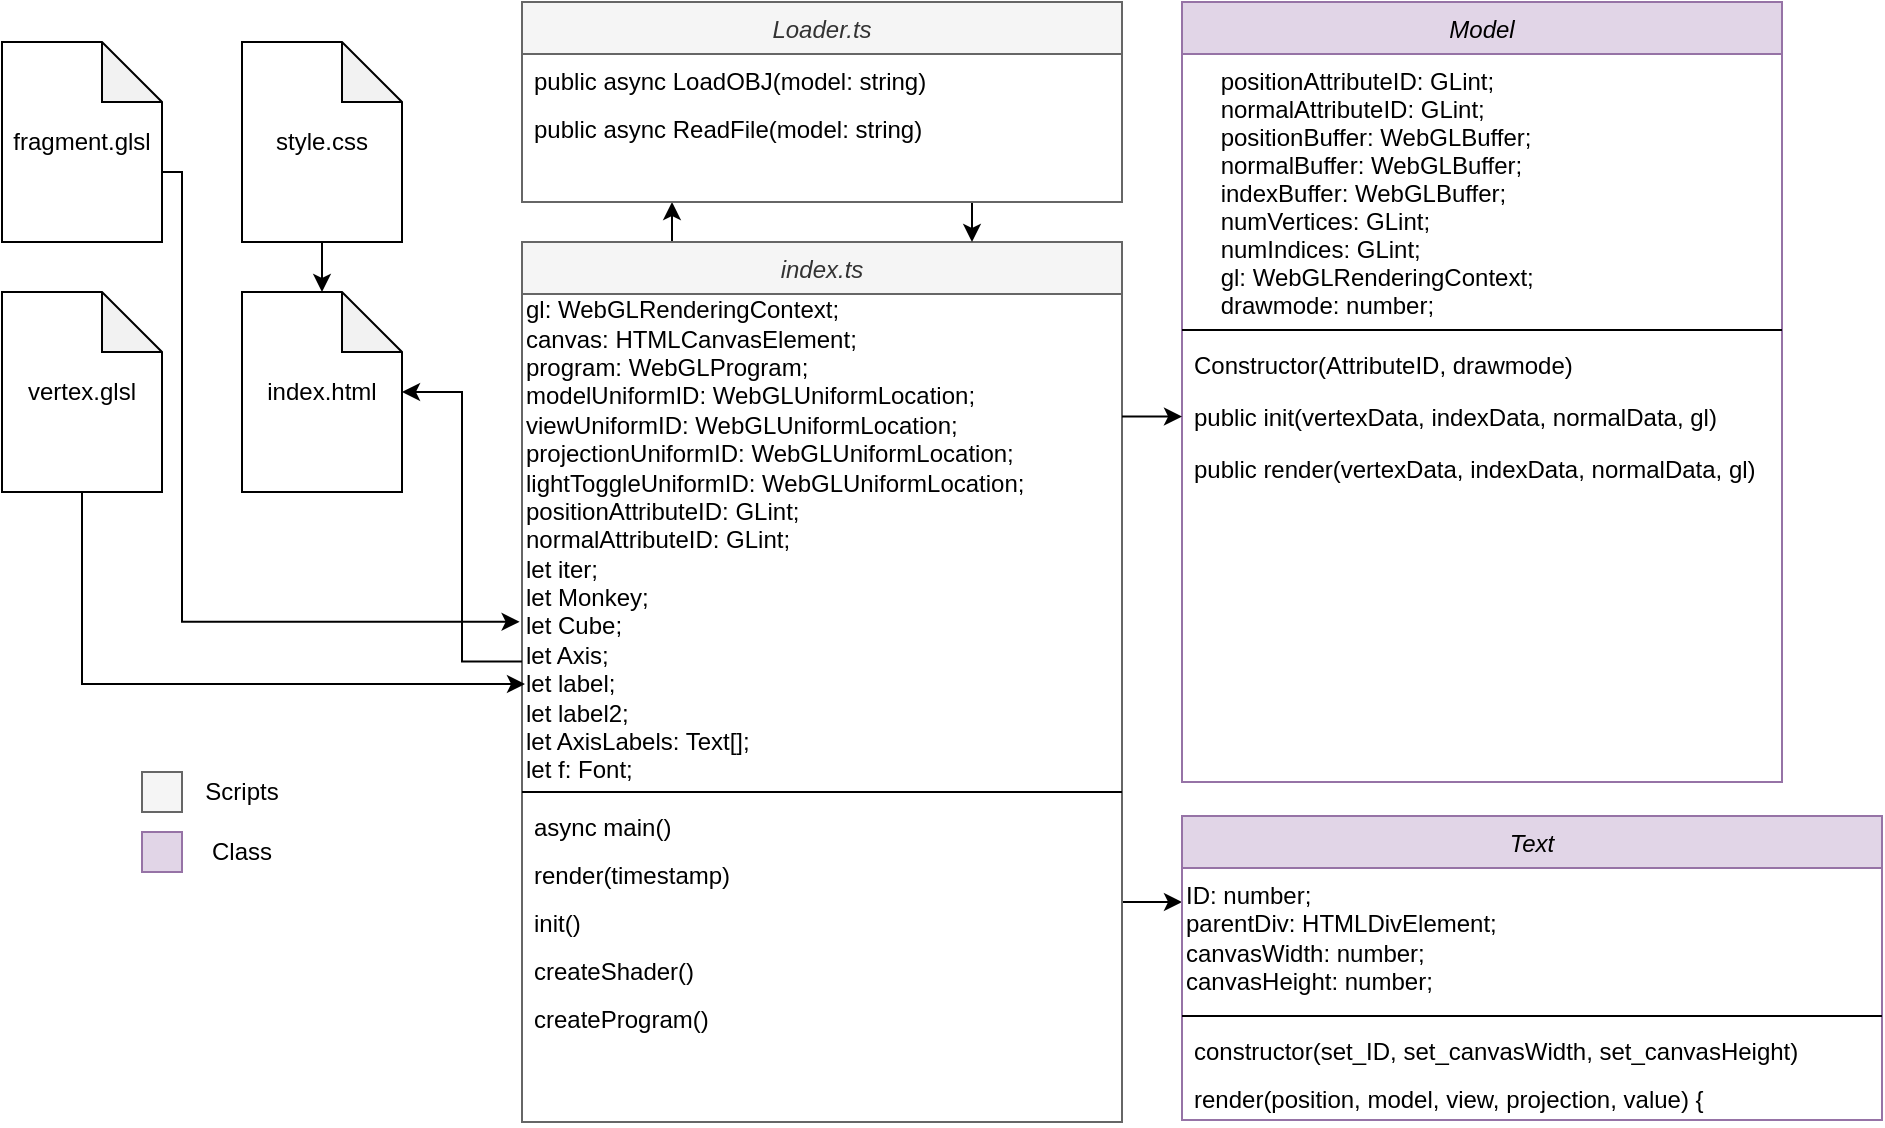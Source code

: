<mxfile version="21.1.8">
  <diagram id="C5RBs43oDa-KdzZeNtuy" name="Page-1">
    <mxGraphModel dx="2261" dy="782" grid="1" gridSize="10" guides="1" tooltips="1" connect="1" arrows="1" fold="1" page="1" pageScale="1" pageWidth="827" pageHeight="1169" math="0" shadow="0">
      <root>
        <mxCell id="WIyWlLk6GJQsqaUBKTNV-0" />
        <mxCell id="WIyWlLk6GJQsqaUBKTNV-1" parent="WIyWlLk6GJQsqaUBKTNV-0" />
        <mxCell id="zkfFHV4jXpPFQw0GAbJ--0" value="Model" style="swimlane;fontStyle=2;align=center;verticalAlign=top;childLayout=stackLayout;horizontal=1;startSize=26;horizontalStack=0;resizeParent=1;resizeLast=0;collapsible=1;marginBottom=0;rounded=0;shadow=0;strokeWidth=1;fillColor=#e1d5e7;strokeColor=#9673a6;" parent="WIyWlLk6GJQsqaUBKTNV-1" vertex="1">
          <mxGeometry x="420" y="40" width="300" height="390" as="geometry">
            <mxRectangle x="230" y="140" width="160" height="26" as="alternateBounds" />
          </mxGeometry>
        </mxCell>
        <mxCell id="zkfFHV4jXpPFQw0GAbJ--1" value="    positionAttributeID: GLint;&#xa;    normalAttributeID: GLint;&#xa;    positionBuffer: WebGLBuffer;&#xa;    normalBuffer: WebGLBuffer;&#xa;    indexBuffer: WebGLBuffer;&#xa;    numVertices: GLint;&#xa;    numIndices: GLint;&#xa;    gl: WebGLRenderingContext;&#xa;    drawmode: number;&#xa;" style="text;align=left;verticalAlign=top;spacingLeft=4;spacingRight=4;overflow=hidden;rotatable=0;points=[[0,0.5],[1,0.5]];portConstraint=eastwest;" parent="zkfFHV4jXpPFQw0GAbJ--0" vertex="1">
          <mxGeometry y="26" width="300" height="134" as="geometry" />
        </mxCell>
        <mxCell id="zkfFHV4jXpPFQw0GAbJ--4" value="" style="line;html=1;strokeWidth=1;align=left;verticalAlign=middle;spacingTop=-1;spacingLeft=3;spacingRight=3;rotatable=1;labelPosition=right;points=[];portConstraint=eastwest;movable=1;resizable=1;deletable=1;editable=1;connectable=1;" parent="zkfFHV4jXpPFQw0GAbJ--0" vertex="1">
          <mxGeometry y="160" width="300" height="8" as="geometry" />
        </mxCell>
        <mxCell id="ddMBwT2aPCV6fHb5aI7i-5" value="Constructor(AttributeID, drawmode)" style="text;align=left;verticalAlign=top;spacingLeft=4;spacingRight=4;overflow=hidden;rotatable=0;points=[[0,0.5],[1,0.5]];portConstraint=eastwest;rounded=0;shadow=0;html=0;" parent="zkfFHV4jXpPFQw0GAbJ--0" vertex="1">
          <mxGeometry y="168" width="300" height="26" as="geometry" />
        </mxCell>
        <mxCell id="ddMBwT2aPCV6fHb5aI7i-6" value="public init(vertexData, indexData, normalData, gl)" style="text;align=left;verticalAlign=top;spacingLeft=4;spacingRight=4;overflow=hidden;rotatable=0;points=[[0,0.5],[1,0.5]];portConstraint=eastwest;rounded=0;shadow=0;html=0;" parent="zkfFHV4jXpPFQw0GAbJ--0" vertex="1">
          <mxGeometry y="194" width="300" height="26" as="geometry" />
        </mxCell>
        <mxCell id="ddMBwT2aPCV6fHb5aI7i-7" value="public render(vertexData, indexData, normalData, gl)" style="text;align=left;verticalAlign=top;spacingLeft=4;spacingRight=4;overflow=hidden;rotatable=0;points=[[0,0.5],[1,0.5]];portConstraint=eastwest;rounded=0;shadow=0;html=0;" parent="zkfFHV4jXpPFQw0GAbJ--0" vertex="1">
          <mxGeometry y="220" width="300" height="26" as="geometry" />
        </mxCell>
        <mxCell id="928VX1cfAJ5bRDj-DPxS-22" style="edgeStyle=orthogonalEdgeStyle;rounded=0;orthogonalLoop=1;jettySize=auto;html=1;exitX=1;exitY=0.75;exitDx=0;exitDy=0;entryX=0;entryY=0.246;entryDx=0;entryDy=0;entryPerimeter=0;" edge="1" parent="WIyWlLk6GJQsqaUBKTNV-1" source="ddMBwT2aPCV6fHb5aI7i-36" target="928VX1cfAJ5bRDj-DPxS-16">
          <mxGeometry relative="1" as="geometry" />
        </mxCell>
        <mxCell id="928VX1cfAJ5bRDj-DPxS-27" style="edgeStyle=orthogonalEdgeStyle;rounded=0;orthogonalLoop=1;jettySize=auto;html=1;exitX=0.25;exitY=0;exitDx=0;exitDy=0;entryX=0.25;entryY=1;entryDx=0;entryDy=0;" edge="1" parent="WIyWlLk6GJQsqaUBKTNV-1" source="ddMBwT2aPCV6fHb5aI7i-36" target="ddMBwT2aPCV6fHb5aI7i-48">
          <mxGeometry relative="1" as="geometry" />
        </mxCell>
        <mxCell id="ddMBwT2aPCV6fHb5aI7i-36" value="index.ts" style="swimlane;fontStyle=2;align=center;verticalAlign=top;childLayout=stackLayout;horizontal=1;startSize=26;horizontalStack=0;resizeParent=1;resizeLast=0;collapsible=1;marginBottom=0;rounded=0;shadow=0;strokeWidth=1;fillColor=#f5f5f5;strokeColor=#666666;fontColor=#333333;" parent="WIyWlLk6GJQsqaUBKTNV-1" vertex="1">
          <mxGeometry x="90" y="160" width="300" height="440" as="geometry">
            <mxRectangle x="230" y="140" width="160" height="26" as="alternateBounds" />
          </mxGeometry>
        </mxCell>
        <mxCell id="928VX1cfAJ5bRDj-DPxS-18" value="&lt;div align=&quot;left&quot;&gt;gl: WebGLRenderingContext;&lt;br&gt;canvas: HTMLCanvasElement;&lt;br&gt;program: WebGLProgram;&lt;br&gt;modelUniformID: WebGLUniformLocation;&lt;br&gt;viewUniformID: WebGLUniformLocation;&lt;br&gt;projectionUniformID: WebGLUniformLocation;&lt;br&gt;lightToggleUniformID: WebGLUniformLocation;&lt;br&gt;positionAttributeID: GLint;&lt;br&gt;normalAttributeID: GLint;&lt;br&gt;let iter;&lt;br&gt;let Monkey;&lt;br&gt;let Cube;&lt;br&gt;let Axis;&lt;br&gt;let label;&lt;br&gt;let label2;&lt;br&gt;let AxisLabels: Text[];&lt;br&gt;let f: Font;&lt;/div&gt;" style="text;html=1;strokeColor=none;fillColor=none;align=left;verticalAlign=middle;whiteSpace=wrap;rounded=0;" vertex="1" parent="ddMBwT2aPCV6fHb5aI7i-36">
          <mxGeometry y="26" width="300" height="245" as="geometry" />
        </mxCell>
        <mxCell id="928VX1cfAJ5bRDj-DPxS-19" value="" style="line;html=1;strokeWidth=1;align=left;verticalAlign=middle;spacingTop=-1;spacingLeft=3;spacingRight=3;rotatable=1;labelPosition=right;points=[];portConstraint=eastwest;movable=1;resizable=1;deletable=1;editable=1;connectable=1;" vertex="1" parent="ddMBwT2aPCV6fHb5aI7i-36">
          <mxGeometry y="271" width="300" height="8" as="geometry" />
        </mxCell>
        <mxCell id="ddMBwT2aPCV6fHb5aI7i-51" value="async main()&#xa;" style="text;align=left;verticalAlign=top;spacingLeft=4;spacingRight=4;overflow=hidden;rotatable=0;points=[[0,0.5],[1,0.5]];portConstraint=eastwest;" parent="ddMBwT2aPCV6fHb5aI7i-36" vertex="1">
          <mxGeometry y="279" width="300" height="24" as="geometry" />
        </mxCell>
        <mxCell id="ddMBwT2aPCV6fHb5aI7i-52" value="render(timestamp)" style="text;align=left;verticalAlign=top;spacingLeft=4;spacingRight=4;overflow=hidden;rotatable=0;points=[[0,0.5],[1,0.5]];portConstraint=eastwest;" parent="ddMBwT2aPCV6fHb5aI7i-36" vertex="1">
          <mxGeometry y="303" width="300" height="24" as="geometry" />
        </mxCell>
        <mxCell id="ddMBwT2aPCV6fHb5aI7i-53" value="init()" style="text;align=left;verticalAlign=top;spacingLeft=4;spacingRight=4;overflow=hidden;rotatable=0;points=[[0,0.5],[1,0.5]];portConstraint=eastwest;" parent="ddMBwT2aPCV6fHb5aI7i-36" vertex="1">
          <mxGeometry y="327" width="300" height="24" as="geometry" />
        </mxCell>
        <mxCell id="ddMBwT2aPCV6fHb5aI7i-55" value="createShader()" style="text;align=left;verticalAlign=top;spacingLeft=4;spacingRight=4;overflow=hidden;rotatable=0;points=[[0,0.5],[1,0.5]];portConstraint=eastwest;" parent="ddMBwT2aPCV6fHb5aI7i-36" vertex="1">
          <mxGeometry y="351" width="300" height="24" as="geometry" />
        </mxCell>
        <mxCell id="ddMBwT2aPCV6fHb5aI7i-54" value="createProgram()" style="text;align=left;verticalAlign=top;spacingLeft=4;spacingRight=4;overflow=hidden;rotatable=0;points=[[0,0.5],[1,0.5]];portConstraint=eastwest;" parent="ddMBwT2aPCV6fHb5aI7i-36" vertex="1">
          <mxGeometry y="375" width="300" height="24" as="geometry" />
        </mxCell>
        <mxCell id="928VX1cfAJ5bRDj-DPxS-28" style="edgeStyle=orthogonalEdgeStyle;rounded=0;orthogonalLoop=1;jettySize=auto;html=1;exitX=0.75;exitY=1;exitDx=0;exitDy=0;entryX=0.75;entryY=0;entryDx=0;entryDy=0;" edge="1" parent="WIyWlLk6GJQsqaUBKTNV-1" source="ddMBwT2aPCV6fHb5aI7i-48" target="ddMBwT2aPCV6fHb5aI7i-36">
          <mxGeometry relative="1" as="geometry" />
        </mxCell>
        <mxCell id="ddMBwT2aPCV6fHb5aI7i-48" value="Loader.ts" style="swimlane;fontStyle=2;align=center;verticalAlign=top;childLayout=stackLayout;horizontal=1;startSize=26;horizontalStack=0;resizeParent=1;resizeLast=0;collapsible=1;marginBottom=0;rounded=0;shadow=0;strokeWidth=1;fillColor=#f5f5f5;strokeColor=#666666;fontColor=#333333;" parent="WIyWlLk6GJQsqaUBKTNV-1" vertex="1">
          <mxGeometry x="90" y="40" width="300" height="100" as="geometry">
            <mxRectangle x="230" y="140" width="160" height="26" as="alternateBounds" />
          </mxGeometry>
        </mxCell>
        <mxCell id="ddMBwT2aPCV6fHb5aI7i-49" value="public async LoadOBJ(model: string)" style="text;align=left;verticalAlign=top;spacingLeft=4;spacingRight=4;overflow=hidden;rotatable=0;points=[[0,0.5],[1,0.5]];portConstraint=eastwest;" parent="ddMBwT2aPCV6fHb5aI7i-48" vertex="1">
          <mxGeometry y="26" width="300" height="24" as="geometry" />
        </mxCell>
        <mxCell id="ddMBwT2aPCV6fHb5aI7i-50" value="public async ReadFile(model: string)" style="text;align=left;verticalAlign=top;spacingLeft=4;spacingRight=4;overflow=hidden;rotatable=0;points=[[0,0.5],[1,0.5]];portConstraint=eastwest;" parent="ddMBwT2aPCV6fHb5aI7i-48" vertex="1">
          <mxGeometry y="50" width="300" height="24" as="geometry" />
        </mxCell>
        <mxCell id="ddMBwT2aPCV6fHb5aI7i-64" value="" style="group" parent="WIyWlLk6GJQsqaUBKTNV-1" vertex="1" connectable="0">
          <mxGeometry x="-100" y="420" width="80" height="60" as="geometry" />
        </mxCell>
        <mxCell id="ddMBwT2aPCV6fHb5aI7i-60" value="" style="rounded=0;whiteSpace=wrap;html=1;fillColor=#f5f5f5;fontColor=#333333;strokeColor=#666666;" parent="ddMBwT2aPCV6fHb5aI7i-64" vertex="1">
          <mxGeometry y="5" width="20" height="20" as="geometry" />
        </mxCell>
        <mxCell id="ddMBwT2aPCV6fHb5aI7i-61" value="Scripts" style="text;html=1;strokeColor=none;fillColor=none;align=center;verticalAlign=middle;whiteSpace=wrap;rounded=0;" parent="ddMBwT2aPCV6fHb5aI7i-64" vertex="1">
          <mxGeometry x="20" width="60" height="30" as="geometry" />
        </mxCell>
        <mxCell id="ddMBwT2aPCV6fHb5aI7i-62" value="" style="rounded=0;whiteSpace=wrap;html=1;fillColor=#e1d5e7;strokeColor=#9673a6;" parent="ddMBwT2aPCV6fHb5aI7i-64" vertex="1">
          <mxGeometry y="35" width="20" height="20" as="geometry" />
        </mxCell>
        <mxCell id="ddMBwT2aPCV6fHb5aI7i-63" value="Class" style="text;html=1;strokeColor=none;fillColor=none;align=center;verticalAlign=middle;whiteSpace=wrap;rounded=0;" parent="ddMBwT2aPCV6fHb5aI7i-64" vertex="1">
          <mxGeometry x="20" y="30" width="60" height="30" as="geometry" />
        </mxCell>
        <mxCell id="928VX1cfAJ5bRDj-DPxS-24" style="edgeStyle=orthogonalEdgeStyle;rounded=0;orthogonalLoop=1;jettySize=auto;html=1;exitX=0.5;exitY=1;exitDx=0;exitDy=0;exitPerimeter=0;entryX=0.005;entryY=0.796;entryDx=0;entryDy=0;entryPerimeter=0;" edge="1" parent="WIyWlLk6GJQsqaUBKTNV-1" source="XHGTO3v_7g0mmYX1_w9D-0" target="928VX1cfAJ5bRDj-DPxS-18">
          <mxGeometry relative="1" as="geometry" />
        </mxCell>
        <mxCell id="XHGTO3v_7g0mmYX1_w9D-0" value="&lt;div&gt;vertex.glsl&lt;/div&gt;" style="shape=note;whiteSpace=wrap;html=1;backgroundOutline=1;darkOpacity=0.05;" parent="WIyWlLk6GJQsqaUBKTNV-1" vertex="1">
          <mxGeometry x="-170" y="185" width="80" height="100" as="geometry" />
        </mxCell>
        <mxCell id="928VX1cfAJ5bRDj-DPxS-25" style="edgeStyle=orthogonalEdgeStyle;rounded=0;orthogonalLoop=1;jettySize=auto;html=1;exitX=0;exitY=0;exitDx=80;exitDy=65;exitPerimeter=0;entryX=-0.004;entryY=0.669;entryDx=0;entryDy=0;entryPerimeter=0;" edge="1" parent="WIyWlLk6GJQsqaUBKTNV-1" source="XHGTO3v_7g0mmYX1_w9D-1" target="928VX1cfAJ5bRDj-DPxS-18">
          <mxGeometry relative="1" as="geometry">
            <mxPoint x="80" y="350" as="targetPoint" />
            <Array as="points">
              <mxPoint x="-80" y="125" />
              <mxPoint x="-80" y="350" />
            </Array>
          </mxGeometry>
        </mxCell>
        <mxCell id="XHGTO3v_7g0mmYX1_w9D-1" value="fragment.glsl" style="shape=note;whiteSpace=wrap;html=1;backgroundOutline=1;darkOpacity=0.05;" parent="WIyWlLk6GJQsqaUBKTNV-1" vertex="1">
          <mxGeometry x="-170" y="60" width="80" height="100" as="geometry" />
        </mxCell>
        <mxCell id="928VX1cfAJ5bRDj-DPxS-2" value="Text" style="swimlane;fontStyle=2;align=center;verticalAlign=top;childLayout=stackLayout;horizontal=1;startSize=26;horizontalStack=0;resizeParent=1;resizeLast=0;collapsible=1;marginBottom=0;rounded=0;shadow=0;strokeWidth=1;fillColor=#e1d5e7;strokeColor=#9673a6;" vertex="1" parent="WIyWlLk6GJQsqaUBKTNV-1">
          <mxGeometry x="420" y="447" width="350" height="152" as="geometry">
            <mxRectangle x="230" y="140" width="160" height="26" as="alternateBounds" />
          </mxGeometry>
        </mxCell>
        <mxCell id="928VX1cfAJ5bRDj-DPxS-16" value="&lt;div align=&quot;left&quot;&gt;ID: number;&lt;br&gt;parentDiv: HTMLDivElement;&lt;br&gt;canvasWidth: number;&lt;br&gt;canvasHeight: number;&lt;/div&gt;" style="text;html=1;align=left;verticalAlign=middle;resizable=0;points=[];autosize=1;strokeColor=none;fillColor=none;" vertex="1" parent="928VX1cfAJ5bRDj-DPxS-2">
          <mxGeometry y="26" width="350" height="70" as="geometry" />
        </mxCell>
        <mxCell id="928VX1cfAJ5bRDj-DPxS-17" value="" style="line;html=1;strokeWidth=1;align=left;verticalAlign=middle;spacingTop=-1;spacingLeft=3;spacingRight=3;rotatable=1;labelPosition=right;points=[];portConstraint=eastwest;movable=1;resizable=1;deletable=1;editable=1;connectable=1;" vertex="1" parent="928VX1cfAJ5bRDj-DPxS-2">
          <mxGeometry y="96" width="350" height="8" as="geometry" />
        </mxCell>
        <mxCell id="928VX1cfAJ5bRDj-DPxS-3" value="constructor(set_ID, set_canvasWidth, set_canvasHeight)" style="text;align=left;verticalAlign=top;spacingLeft=4;spacingRight=4;overflow=hidden;rotatable=0;points=[[0,0.5],[1,0.5]];portConstraint=eastwest;" vertex="1" parent="928VX1cfAJ5bRDj-DPxS-2">
          <mxGeometry y="104" width="350" height="24" as="geometry" />
        </mxCell>
        <mxCell id="928VX1cfAJ5bRDj-DPxS-4" value="render(position, model, view, projection, value) {" style="text;align=left;verticalAlign=top;spacingLeft=4;spacingRight=4;overflow=hidden;rotatable=0;points=[[0,0.5],[1,0.5]];portConstraint=eastwest;" vertex="1" parent="928VX1cfAJ5bRDj-DPxS-2">
          <mxGeometry y="128" width="350" height="24" as="geometry" />
        </mxCell>
        <mxCell id="928VX1cfAJ5bRDj-DPxS-6" value="index.html" style="shape=note;whiteSpace=wrap;html=1;backgroundOutline=1;darkOpacity=0.05;" vertex="1" parent="WIyWlLk6GJQsqaUBKTNV-1">
          <mxGeometry x="-50" y="185" width="80" height="100" as="geometry" />
        </mxCell>
        <mxCell id="928VX1cfAJ5bRDj-DPxS-11" value="style.css" style="shape=note;whiteSpace=wrap;html=1;backgroundOutline=1;darkOpacity=0.05;" vertex="1" parent="WIyWlLk6GJQsqaUBKTNV-1">
          <mxGeometry x="-50" y="60" width="80" height="100" as="geometry" />
        </mxCell>
        <mxCell id="928VX1cfAJ5bRDj-DPxS-12" value="" style="endArrow=classic;html=1;rounded=0;exitX=0.5;exitY=1;exitDx=0;exitDy=0;exitPerimeter=0;entryX=0.5;entryY=0;entryDx=0;entryDy=0;entryPerimeter=0;" edge="1" parent="WIyWlLk6GJQsqaUBKTNV-1" source="928VX1cfAJ5bRDj-DPxS-11" target="928VX1cfAJ5bRDj-DPxS-6">
          <mxGeometry width="50" height="50" relative="1" as="geometry">
            <mxPoint x="-120" y="230" as="sourcePoint" />
            <mxPoint x="-70" y="180" as="targetPoint" />
          </mxGeometry>
        </mxCell>
        <mxCell id="928VX1cfAJ5bRDj-DPxS-20" style="edgeStyle=orthogonalEdgeStyle;rounded=0;orthogonalLoop=1;jettySize=auto;html=1;exitX=0;exitY=0.75;exitDx=0;exitDy=0;" edge="1" parent="WIyWlLk6GJQsqaUBKTNV-1" source="928VX1cfAJ5bRDj-DPxS-18" target="928VX1cfAJ5bRDj-DPxS-6">
          <mxGeometry relative="1" as="geometry" />
        </mxCell>
        <mxCell id="928VX1cfAJ5bRDj-DPxS-23" style="edgeStyle=orthogonalEdgeStyle;rounded=0;orthogonalLoop=1;jettySize=auto;html=1;exitX=1;exitY=0.25;exitDx=0;exitDy=0;entryX=0;entryY=0.5;entryDx=0;entryDy=0;" edge="1" parent="WIyWlLk6GJQsqaUBKTNV-1" source="928VX1cfAJ5bRDj-DPxS-18" target="ddMBwT2aPCV6fHb5aI7i-6">
          <mxGeometry relative="1" as="geometry" />
        </mxCell>
      </root>
    </mxGraphModel>
  </diagram>
</mxfile>
